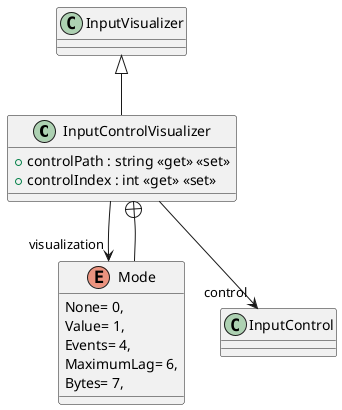 @startuml
class InputControlVisualizer {
    + controlPath : string <<get>> <<set>>
    + controlIndex : int <<get>> <<set>>
}
enum Mode {
    None= 0,
    Value= 1,
    Events= 4,
    MaximumLag= 6,
    Bytes= 7,
}
InputVisualizer <|-- InputControlVisualizer
InputControlVisualizer --> "visualization" Mode
InputControlVisualizer --> "control" InputControl
InputControlVisualizer +-- Mode
@enduml
